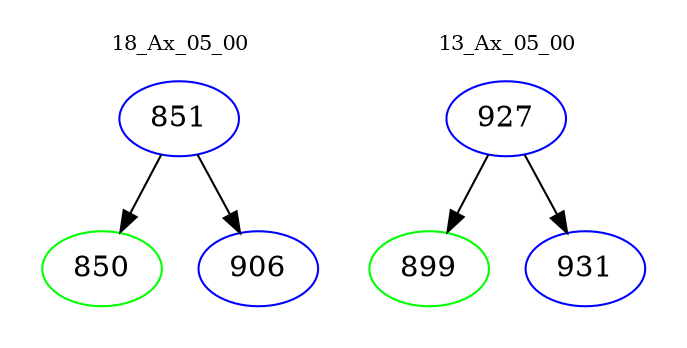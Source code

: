 digraph{
subgraph cluster_0 {
color = white
label = "18_Ax_05_00";
fontsize=10;
T0_851 [label="851", color="blue"]
T0_851 -> T0_850 [color="black"]
T0_850 [label="850", color="green"]
T0_851 -> T0_906 [color="black"]
T0_906 [label="906", color="blue"]
}
subgraph cluster_1 {
color = white
label = "13_Ax_05_00";
fontsize=10;
T1_927 [label="927", color="blue"]
T1_927 -> T1_899 [color="black"]
T1_899 [label="899", color="green"]
T1_927 -> T1_931 [color="black"]
T1_931 [label="931", color="blue"]
}
}
